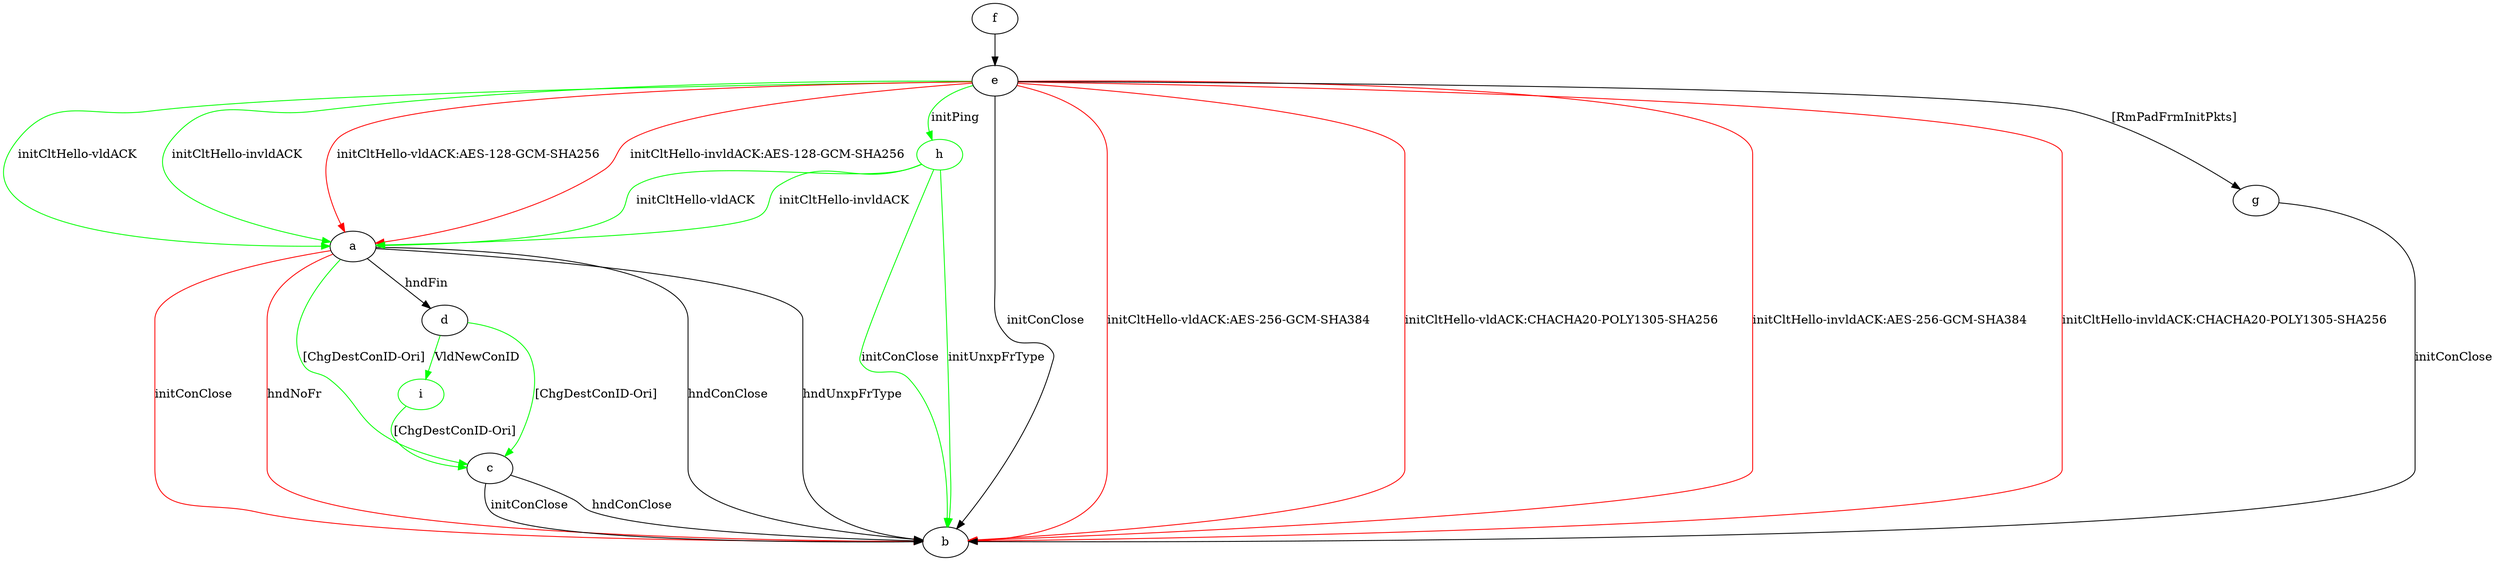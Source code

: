 digraph "" {
	a -> b	[key=0,
		label="hndConClose "];
	a -> b	[key=1,
		label="hndUnxpFrType "];
	a -> b	[key=2,
		color=red,
		label="initConClose "];
	a -> b	[key=3,
		color=red,
		label="hndNoFr "];
	a -> c	[key=0,
		color=green,
		label="[ChgDestConID-Ori] "];
	a -> d	[key=0,
		label="hndFin "];
	c -> b	[key=0,
		label="initConClose "];
	c -> b	[key=1,
		label="hndConClose "];
	d -> c	[key=0,
		color=green,
		label="[ChgDestConID-Ori] "];
	i	[color=green];
	d -> i	[key=0,
		color=green,
		label="VldNewConID "];
	e -> a	[key=0,
		color=green,
		label="initCltHello-vldACK "];
	e -> a	[key=1,
		color=green,
		label="initCltHello-invldACK "];
	e -> a	[key=2,
		color=red,
		label="initCltHello-vldACK:AES-128-GCM-SHA256 "];
	e -> a	[key=3,
		color=red,
		label="initCltHello-invldACK:AES-128-GCM-SHA256 "];
	e -> b	[key=0,
		label="initConClose "];
	e -> b	[key=1,
		color=red,
		label="initCltHello-vldACK:AES-256-GCM-SHA384 "];
	e -> b	[key=2,
		color=red,
		label="initCltHello-vldACK:CHACHA20-POLY1305-SHA256 "];
	e -> b	[key=3,
		color=red,
		label="initCltHello-invldACK:AES-256-GCM-SHA384 "];
	e -> b	[key=4,
		color=red,
		label="initCltHello-invldACK:CHACHA20-POLY1305-SHA256 "];
	e -> g	[key=0,
		label="[RmPadFrmInitPkts] "];
	h	[color=green];
	e -> h	[key=0,
		color=green,
		label="initPing "];
	f -> e	[key=0];
	g -> b	[key=0,
		label="initConClose "];
	h -> a	[key=0,
		color=green,
		label="initCltHello-vldACK "];
	h -> a	[key=1,
		color=green,
		label="initCltHello-invldACK "];
	h -> b	[key=0,
		color=green,
		label="initConClose "];
	h -> b	[key=1,
		color=green,
		label="initUnxpFrType "];
	i -> c	[key=0,
		color=green,
		label="[ChgDestConID-Ori] "];
}
